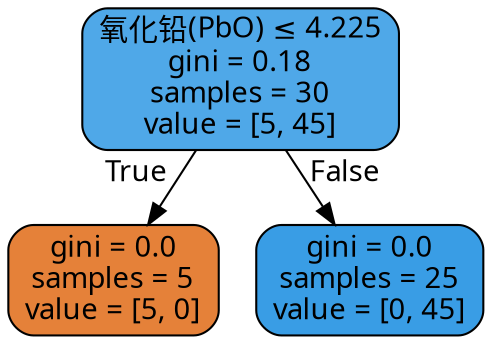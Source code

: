 digraph Tree {
node [shape=box, style="filled, rounded", color="black", fontname="DengXian"] ;
edge [fontname="DengXian"] ;
0 [label=<氧化铅(PbO) &le; 4.225<br/>gini = 0.18<br/>samples = 30<br/>value = [5, 45]>, fillcolor="#4fa8e8"] ;
1 [label=<gini = 0.0<br/>samples = 5<br/>value = [5, 0]>, fillcolor="#e58139"] ;
0 -> 1 [labeldistance=2.5, labelangle=45, headlabel="True"] ;
2 [label=<gini = 0.0<br/>samples = 25<br/>value = [0, 45]>, fillcolor="#399de5"] ;
0 -> 2 [labeldistance=2.5, labelangle=-45, headlabel="False"] ;
}